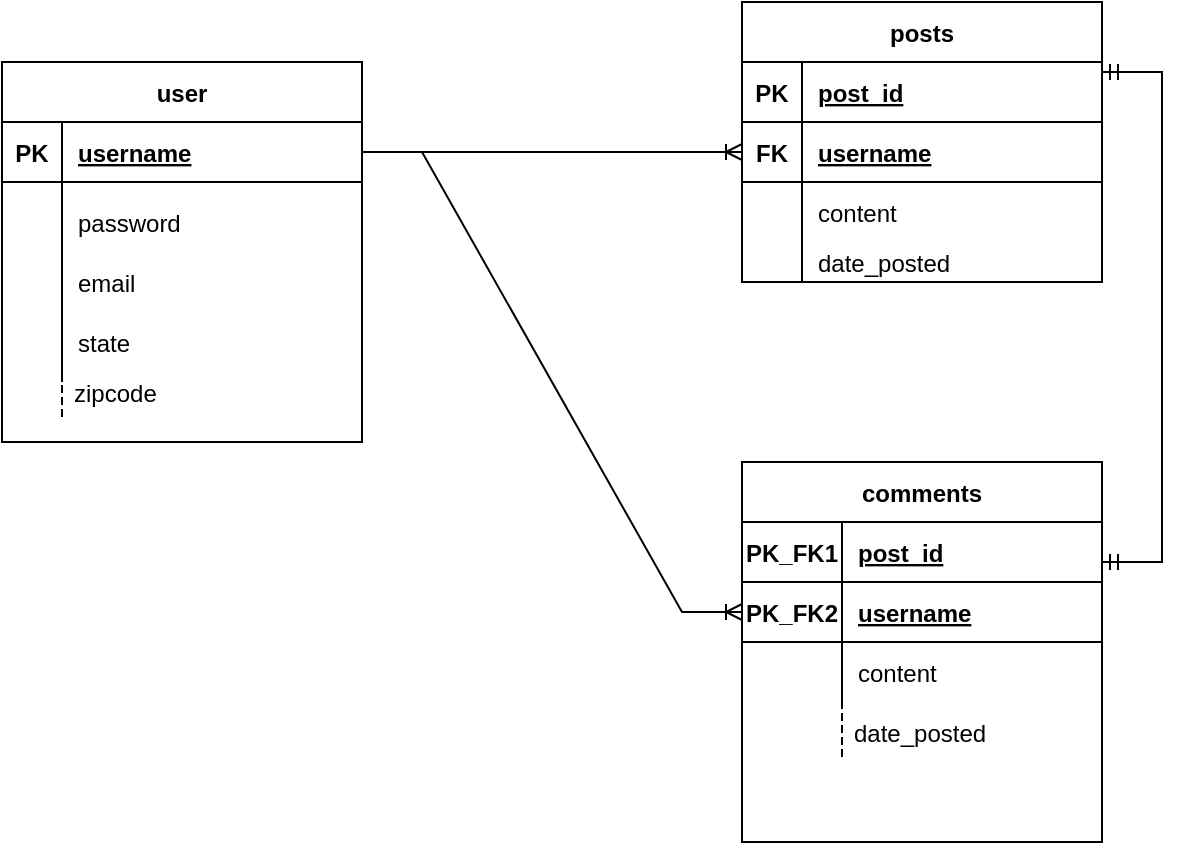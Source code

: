 <mxfile version="17.4.6" type="device"><diagram id="kZT_ykmffM5ndJk7dlZx" name="Page-1"><mxGraphModel dx="868" dy="442" grid="1" gridSize="10" guides="1" tooltips="1" connect="1" arrows="1" fold="1" page="1" pageScale="1" pageWidth="850" pageHeight="1100" math="0" shadow="0"><root><mxCell id="0"/><mxCell id="1" parent="0"/><mxCell id="mC4lOW2E0CRI-M1twg_b-1" value="user" style="shape=table;startSize=30;container=1;collapsible=1;childLayout=tableLayout;fixedRows=1;rowLines=0;fontStyle=1;align=center;resizeLast=1;" vertex="1" parent="1"><mxGeometry x="70" y="80" width="180" height="190" as="geometry"/></mxCell><mxCell id="mC4lOW2E0CRI-M1twg_b-2" value="" style="shape=tableRow;horizontal=0;startSize=0;swimlaneHead=0;swimlaneBody=0;fillColor=none;collapsible=0;dropTarget=0;points=[[0,0.5],[1,0.5]];portConstraint=eastwest;top=0;left=0;right=0;bottom=1;" vertex="1" parent="mC4lOW2E0CRI-M1twg_b-1"><mxGeometry y="30" width="180" height="30" as="geometry"/></mxCell><mxCell id="mC4lOW2E0CRI-M1twg_b-3" value="PK" style="shape=partialRectangle;connectable=0;fillColor=none;top=0;left=0;bottom=0;right=0;fontStyle=1;overflow=hidden;" vertex="1" parent="mC4lOW2E0CRI-M1twg_b-2"><mxGeometry width="30" height="30" as="geometry"><mxRectangle width="30" height="30" as="alternateBounds"/></mxGeometry></mxCell><mxCell id="mC4lOW2E0CRI-M1twg_b-4" value="username" style="shape=partialRectangle;connectable=0;fillColor=none;top=0;left=0;bottom=0;right=0;align=left;spacingLeft=6;fontStyle=5;overflow=hidden;" vertex="1" parent="mC4lOW2E0CRI-M1twg_b-2"><mxGeometry x="30" width="150" height="30" as="geometry"><mxRectangle width="150" height="30" as="alternateBounds"/></mxGeometry></mxCell><mxCell id="mC4lOW2E0CRI-M1twg_b-5" value="" style="shape=tableRow;horizontal=0;startSize=0;swimlaneHead=0;swimlaneBody=0;fillColor=none;collapsible=0;dropTarget=0;points=[[0,0.5],[1,0.5]];portConstraint=eastwest;top=0;left=0;right=0;bottom=0;" vertex="1" parent="mC4lOW2E0CRI-M1twg_b-1"><mxGeometry y="60" width="180" height="40" as="geometry"/></mxCell><mxCell id="mC4lOW2E0CRI-M1twg_b-6" value="" style="shape=partialRectangle;connectable=0;fillColor=none;top=0;left=0;bottom=0;right=0;editable=1;overflow=hidden;" vertex="1" parent="mC4lOW2E0CRI-M1twg_b-5"><mxGeometry width="30" height="40" as="geometry"><mxRectangle width="30" height="40" as="alternateBounds"/></mxGeometry></mxCell><mxCell id="mC4lOW2E0CRI-M1twg_b-7" value="password" style="shape=partialRectangle;connectable=0;fillColor=none;top=0;left=0;bottom=0;right=0;align=left;spacingLeft=6;overflow=hidden;" vertex="1" parent="mC4lOW2E0CRI-M1twg_b-5"><mxGeometry x="30" width="150" height="40" as="geometry"><mxRectangle width="150" height="40" as="alternateBounds"/></mxGeometry></mxCell><mxCell id="mC4lOW2E0CRI-M1twg_b-94" value="" style="shape=tableRow;horizontal=0;startSize=0;swimlaneHead=0;swimlaneBody=0;fillColor=none;collapsible=0;dropTarget=0;points=[[0,0.5],[1,0.5]];portConstraint=eastwest;top=0;left=0;right=0;bottom=0;" vertex="1" parent="mC4lOW2E0CRI-M1twg_b-1"><mxGeometry y="100" width="180" height="20" as="geometry"/></mxCell><mxCell id="mC4lOW2E0CRI-M1twg_b-95" value="" style="shape=partialRectangle;connectable=0;fillColor=none;top=0;left=0;bottom=0;right=0;editable=1;overflow=hidden;" vertex="1" parent="mC4lOW2E0CRI-M1twg_b-94"><mxGeometry width="30" height="20" as="geometry"><mxRectangle width="30" height="20" as="alternateBounds"/></mxGeometry></mxCell><mxCell id="mC4lOW2E0CRI-M1twg_b-96" value="email" style="shape=partialRectangle;connectable=0;fillColor=none;top=0;left=0;bottom=0;right=0;align=left;spacingLeft=6;overflow=hidden;" vertex="1" parent="mC4lOW2E0CRI-M1twg_b-94"><mxGeometry x="30" width="150" height="20" as="geometry"><mxRectangle width="150" height="20" as="alternateBounds"/></mxGeometry></mxCell><mxCell id="mC4lOW2E0CRI-M1twg_b-11" value="" style="shape=tableRow;horizontal=0;startSize=0;swimlaneHead=0;swimlaneBody=0;fillColor=none;collapsible=0;dropTarget=0;points=[[0,0.5],[1,0.5]];portConstraint=eastwest;top=0;left=0;right=0;bottom=0;" vertex="1" parent="mC4lOW2E0CRI-M1twg_b-1"><mxGeometry y="120" width="180" height="40" as="geometry"/></mxCell><mxCell id="mC4lOW2E0CRI-M1twg_b-12" value="" style="shape=partialRectangle;connectable=0;fillColor=none;top=0;left=0;bottom=0;right=0;editable=1;overflow=hidden;" vertex="1" parent="mC4lOW2E0CRI-M1twg_b-11"><mxGeometry width="30" height="40" as="geometry"><mxRectangle width="30" height="40" as="alternateBounds"/></mxGeometry></mxCell><mxCell id="mC4lOW2E0CRI-M1twg_b-13" value="state" style="shape=partialRectangle;connectable=0;fillColor=none;top=0;left=0;bottom=0;right=0;align=left;spacingLeft=6;overflow=hidden;" vertex="1" parent="mC4lOW2E0CRI-M1twg_b-11"><mxGeometry x="30" width="150" height="40" as="geometry"><mxRectangle width="150" height="40" as="alternateBounds"/></mxGeometry></mxCell><mxCell id="mC4lOW2E0CRI-M1twg_b-16" value="posts" style="shape=table;startSize=30;container=1;collapsible=1;childLayout=tableLayout;fixedRows=1;rowLines=0;fontStyle=1;align=center;resizeLast=1;" vertex="1" parent="1"><mxGeometry x="440" y="50" width="180" height="140" as="geometry"/></mxCell><mxCell id="mC4lOW2E0CRI-M1twg_b-17" value="" style="shape=tableRow;horizontal=0;startSize=0;swimlaneHead=0;swimlaneBody=0;fillColor=none;collapsible=0;dropTarget=0;points=[[0,0.5],[1,0.5]];portConstraint=eastwest;top=0;left=0;right=0;bottom=1;" vertex="1" parent="mC4lOW2E0CRI-M1twg_b-16"><mxGeometry y="30" width="180" height="30" as="geometry"/></mxCell><mxCell id="mC4lOW2E0CRI-M1twg_b-18" value="PK" style="shape=partialRectangle;connectable=0;fillColor=none;top=0;left=0;bottom=0;right=0;fontStyle=1;overflow=hidden;" vertex="1" parent="mC4lOW2E0CRI-M1twg_b-17"><mxGeometry width="30" height="30" as="geometry"><mxRectangle width="30" height="30" as="alternateBounds"/></mxGeometry></mxCell><mxCell id="mC4lOW2E0CRI-M1twg_b-19" value="post_id" style="shape=partialRectangle;connectable=0;fillColor=none;top=0;left=0;bottom=0;right=0;align=left;spacingLeft=6;fontStyle=5;overflow=hidden;" vertex="1" parent="mC4lOW2E0CRI-M1twg_b-17"><mxGeometry x="30" width="150" height="30" as="geometry"><mxRectangle width="150" height="30" as="alternateBounds"/></mxGeometry></mxCell><mxCell id="mC4lOW2E0CRI-M1twg_b-68" value="" style="shape=tableRow;horizontal=0;startSize=0;swimlaneHead=0;swimlaneBody=0;fillColor=none;collapsible=0;dropTarget=0;points=[[0,0.5],[1,0.5]];portConstraint=eastwest;top=0;left=0;right=0;bottom=1;" vertex="1" parent="mC4lOW2E0CRI-M1twg_b-16"><mxGeometry y="60" width="180" height="30" as="geometry"/></mxCell><mxCell id="mC4lOW2E0CRI-M1twg_b-69" value="FK" style="shape=partialRectangle;connectable=0;fillColor=none;top=0;left=0;bottom=0;right=0;fontStyle=1;overflow=hidden;" vertex="1" parent="mC4lOW2E0CRI-M1twg_b-68"><mxGeometry width="30" height="30" as="geometry"><mxRectangle width="30" height="30" as="alternateBounds"/></mxGeometry></mxCell><mxCell id="mC4lOW2E0CRI-M1twg_b-70" value="username" style="shape=partialRectangle;connectable=0;fillColor=none;top=0;left=0;bottom=0;right=0;align=left;spacingLeft=6;fontStyle=5;overflow=hidden;" vertex="1" parent="mC4lOW2E0CRI-M1twg_b-68"><mxGeometry x="30" width="150" height="30" as="geometry"><mxRectangle width="150" height="30" as="alternateBounds"/></mxGeometry></mxCell><mxCell id="mC4lOW2E0CRI-M1twg_b-20" value="" style="shape=tableRow;horizontal=0;startSize=0;swimlaneHead=0;swimlaneBody=0;fillColor=none;collapsible=0;dropTarget=0;points=[[0,0.5],[1,0.5]];portConstraint=eastwest;top=0;left=0;right=0;bottom=0;" vertex="1" parent="mC4lOW2E0CRI-M1twg_b-16"><mxGeometry y="90" width="180" height="30" as="geometry"/></mxCell><mxCell id="mC4lOW2E0CRI-M1twg_b-21" value="" style="shape=partialRectangle;connectable=0;fillColor=none;top=0;left=0;bottom=0;right=0;editable=1;overflow=hidden;" vertex="1" parent="mC4lOW2E0CRI-M1twg_b-20"><mxGeometry width="30" height="30" as="geometry"><mxRectangle width="30" height="30" as="alternateBounds"/></mxGeometry></mxCell><mxCell id="mC4lOW2E0CRI-M1twg_b-22" value="content" style="shape=partialRectangle;connectable=0;fillColor=none;top=0;left=0;bottom=0;right=0;align=left;spacingLeft=6;overflow=hidden;" vertex="1" parent="mC4lOW2E0CRI-M1twg_b-20"><mxGeometry x="30" width="150" height="30" as="geometry"><mxRectangle width="150" height="30" as="alternateBounds"/></mxGeometry></mxCell><mxCell id="mC4lOW2E0CRI-M1twg_b-26" value="" style="shape=tableRow;horizontal=0;startSize=0;swimlaneHead=0;swimlaneBody=0;fillColor=none;collapsible=0;dropTarget=0;points=[[0,0.5],[1,0.5]];portConstraint=eastwest;top=0;left=0;right=0;bottom=0;" vertex="1" parent="mC4lOW2E0CRI-M1twg_b-16"><mxGeometry y="120" width="180" height="20" as="geometry"/></mxCell><mxCell id="mC4lOW2E0CRI-M1twg_b-27" value="" style="shape=partialRectangle;connectable=0;fillColor=none;top=0;left=0;bottom=0;right=0;editable=1;overflow=hidden;" vertex="1" parent="mC4lOW2E0CRI-M1twg_b-26"><mxGeometry width="30" height="20" as="geometry"><mxRectangle width="30" height="20" as="alternateBounds"/></mxGeometry></mxCell><mxCell id="mC4lOW2E0CRI-M1twg_b-28" value="date_posted" style="shape=partialRectangle;connectable=0;fillColor=none;top=0;left=0;bottom=0;right=0;align=left;spacingLeft=6;overflow=hidden;" vertex="1" parent="mC4lOW2E0CRI-M1twg_b-26"><mxGeometry x="30" width="150" height="20" as="geometry"><mxRectangle width="150" height="20" as="alternateBounds"/></mxGeometry></mxCell><mxCell id="mC4lOW2E0CRI-M1twg_b-33" value="comments" style="shape=table;startSize=30;container=1;collapsible=1;childLayout=tableLayout;fixedRows=1;rowLines=0;fontStyle=1;align=center;resizeLast=1;" vertex="1" parent="1"><mxGeometry x="440" y="280" width="180" height="190" as="geometry"/></mxCell><mxCell id="mC4lOW2E0CRI-M1twg_b-34" value="" style="shape=tableRow;horizontal=0;startSize=0;swimlaneHead=0;swimlaneBody=0;fillColor=none;collapsible=0;dropTarget=0;points=[[0,0.5],[1,0.5]];portConstraint=eastwest;top=0;left=0;right=0;bottom=1;" vertex="1" parent="mC4lOW2E0CRI-M1twg_b-33"><mxGeometry y="30" width="180" height="30" as="geometry"/></mxCell><mxCell id="mC4lOW2E0CRI-M1twg_b-35" value="PK_FK1" style="shape=partialRectangle;connectable=0;fillColor=none;top=0;left=0;bottom=0;right=0;fontStyle=1;overflow=hidden;" vertex="1" parent="mC4lOW2E0CRI-M1twg_b-34"><mxGeometry width="50" height="30" as="geometry"><mxRectangle width="50" height="30" as="alternateBounds"/></mxGeometry></mxCell><mxCell id="mC4lOW2E0CRI-M1twg_b-36" value="post_id" style="shape=partialRectangle;connectable=0;fillColor=none;top=0;left=0;bottom=0;right=0;align=left;spacingLeft=6;fontStyle=5;overflow=hidden;" vertex="1" parent="mC4lOW2E0CRI-M1twg_b-34"><mxGeometry x="50" width="130" height="30" as="geometry"><mxRectangle width="130" height="30" as="alternateBounds"/></mxGeometry></mxCell><mxCell id="mC4lOW2E0CRI-M1twg_b-76" value="" style="shape=tableRow;horizontal=0;startSize=0;swimlaneHead=0;swimlaneBody=0;fillColor=none;collapsible=0;dropTarget=0;points=[[0,0.5],[1,0.5]];portConstraint=eastwest;top=0;left=0;right=0;bottom=1;" vertex="1" parent="mC4lOW2E0CRI-M1twg_b-33"><mxGeometry y="60" width="180" height="30" as="geometry"/></mxCell><mxCell id="mC4lOW2E0CRI-M1twg_b-77" value="PK_FK2" style="shape=partialRectangle;connectable=0;fillColor=none;top=0;left=0;bottom=0;right=0;fontStyle=1;overflow=hidden;" vertex="1" parent="mC4lOW2E0CRI-M1twg_b-76"><mxGeometry width="50" height="30" as="geometry"><mxRectangle width="50" height="30" as="alternateBounds"/></mxGeometry></mxCell><mxCell id="mC4lOW2E0CRI-M1twg_b-78" value="username" style="shape=partialRectangle;connectable=0;fillColor=none;top=0;left=0;bottom=0;right=0;align=left;spacingLeft=6;fontStyle=5;overflow=hidden;" vertex="1" parent="mC4lOW2E0CRI-M1twg_b-76"><mxGeometry x="50" width="130" height="30" as="geometry"><mxRectangle width="130" height="30" as="alternateBounds"/></mxGeometry></mxCell><mxCell id="mC4lOW2E0CRI-M1twg_b-40" value="" style="shape=tableRow;horizontal=0;startSize=0;swimlaneHead=0;swimlaneBody=0;fillColor=none;collapsible=0;dropTarget=0;points=[[0,0.5],[1,0.5]];portConstraint=eastwest;top=0;left=0;right=0;bottom=0;" vertex="1" parent="mC4lOW2E0CRI-M1twg_b-33"><mxGeometry y="90" width="180" height="30" as="geometry"/></mxCell><mxCell id="mC4lOW2E0CRI-M1twg_b-41" value="" style="shape=partialRectangle;connectable=0;fillColor=none;top=0;left=0;bottom=0;right=0;editable=1;overflow=hidden;" vertex="1" parent="mC4lOW2E0CRI-M1twg_b-40"><mxGeometry width="50" height="30" as="geometry"><mxRectangle width="50" height="30" as="alternateBounds"/></mxGeometry></mxCell><mxCell id="mC4lOW2E0CRI-M1twg_b-42" value="content" style="shape=partialRectangle;connectable=0;fillColor=none;top=0;left=0;bottom=0;right=0;align=left;spacingLeft=6;overflow=hidden;" vertex="1" parent="mC4lOW2E0CRI-M1twg_b-40"><mxGeometry x="50" width="130" height="30" as="geometry"><mxRectangle width="130" height="30" as="alternateBounds"/></mxGeometry></mxCell><mxCell id="mC4lOW2E0CRI-M1twg_b-46" value="date_posted" style="shape=partialRectangle;fillColor=none;align=left;verticalAlign=middle;strokeColor=none;spacingLeft=34;rotatable=0;points=[[0,0.5],[1,0.5]];portConstraint=eastwest;dropTarget=0;" vertex="1" parent="1"><mxGeometry x="460" y="400" width="90" height="30" as="geometry"/></mxCell><mxCell id="mC4lOW2E0CRI-M1twg_b-47" value="" style="shape=partialRectangle;top=0;left=0;bottom=0;fillColor=none;stokeWidth=1;dashed=1;align=left;verticalAlign=middle;spacingLeft=4;spacingRight=4;overflow=hidden;rotatable=0;points=[];portConstraint=eastwest;part=1;" vertex="1" connectable="0" parent="mC4lOW2E0CRI-M1twg_b-46"><mxGeometry width="30" height="30" as="geometry"/></mxCell><mxCell id="mC4lOW2E0CRI-M1twg_b-84" value="zipcode" style="shape=partialRectangle;fillColor=none;align=left;verticalAlign=middle;strokeColor=none;spacingLeft=34;rotatable=0;points=[[0,0.5],[1,0.5]];portConstraint=eastwest;dropTarget=0;" vertex="1" parent="1"><mxGeometry x="70" y="230" width="90" height="30" as="geometry"/></mxCell><mxCell id="mC4lOW2E0CRI-M1twg_b-85" value="" style="shape=partialRectangle;top=0;left=0;bottom=0;fillColor=none;stokeWidth=1;dashed=1;align=left;verticalAlign=middle;spacingLeft=4;spacingRight=4;overflow=hidden;rotatable=0;points=[];portConstraint=eastwest;part=1;" vertex="1" connectable="0" parent="mC4lOW2E0CRI-M1twg_b-84"><mxGeometry width="30" height="30" as="geometry"/></mxCell><mxCell id="mC4lOW2E0CRI-M1twg_b-98" value="" style="edgeStyle=entityRelationEdgeStyle;fontSize=12;html=1;endArrow=ERmandOne;startArrow=ERmandOne;rounded=0;entryX=1;entryY=0.25;entryDx=0;entryDy=0;" edge="1" parent="1" target="mC4lOW2E0CRI-M1twg_b-16"><mxGeometry width="100" height="100" relative="1" as="geometry"><mxPoint x="620" y="330" as="sourcePoint"/><mxPoint x="330" y="150" as="targetPoint"/></mxGeometry></mxCell><mxCell id="mC4lOW2E0CRI-M1twg_b-99" value="" style="edgeStyle=entityRelationEdgeStyle;fontSize=12;html=1;endArrow=ERoneToMany;rounded=0;exitX=1;exitY=0.5;exitDx=0;exitDy=0;entryX=0;entryY=0.5;entryDx=0;entryDy=0;" edge="1" parent="1" source="mC4lOW2E0CRI-M1twg_b-2" target="mC4lOW2E0CRI-M1twg_b-68"><mxGeometry width="100" height="100" relative="1" as="geometry"><mxPoint x="360" y="270" as="sourcePoint"/><mxPoint x="460" y="170" as="targetPoint"/></mxGeometry></mxCell><mxCell id="mC4lOW2E0CRI-M1twg_b-100" value="" style="edgeStyle=entityRelationEdgeStyle;fontSize=12;html=1;endArrow=ERoneToMany;rounded=0;exitX=1;exitY=0.5;exitDx=0;exitDy=0;entryX=0;entryY=0.5;entryDx=0;entryDy=0;" edge="1" parent="1" source="mC4lOW2E0CRI-M1twg_b-2" target="mC4lOW2E0CRI-M1twg_b-76"><mxGeometry width="100" height="100" relative="1" as="geometry"><mxPoint x="360" y="370" as="sourcePoint"/><mxPoint x="460" y="270" as="targetPoint"/></mxGeometry></mxCell></root></mxGraphModel></diagram></mxfile>